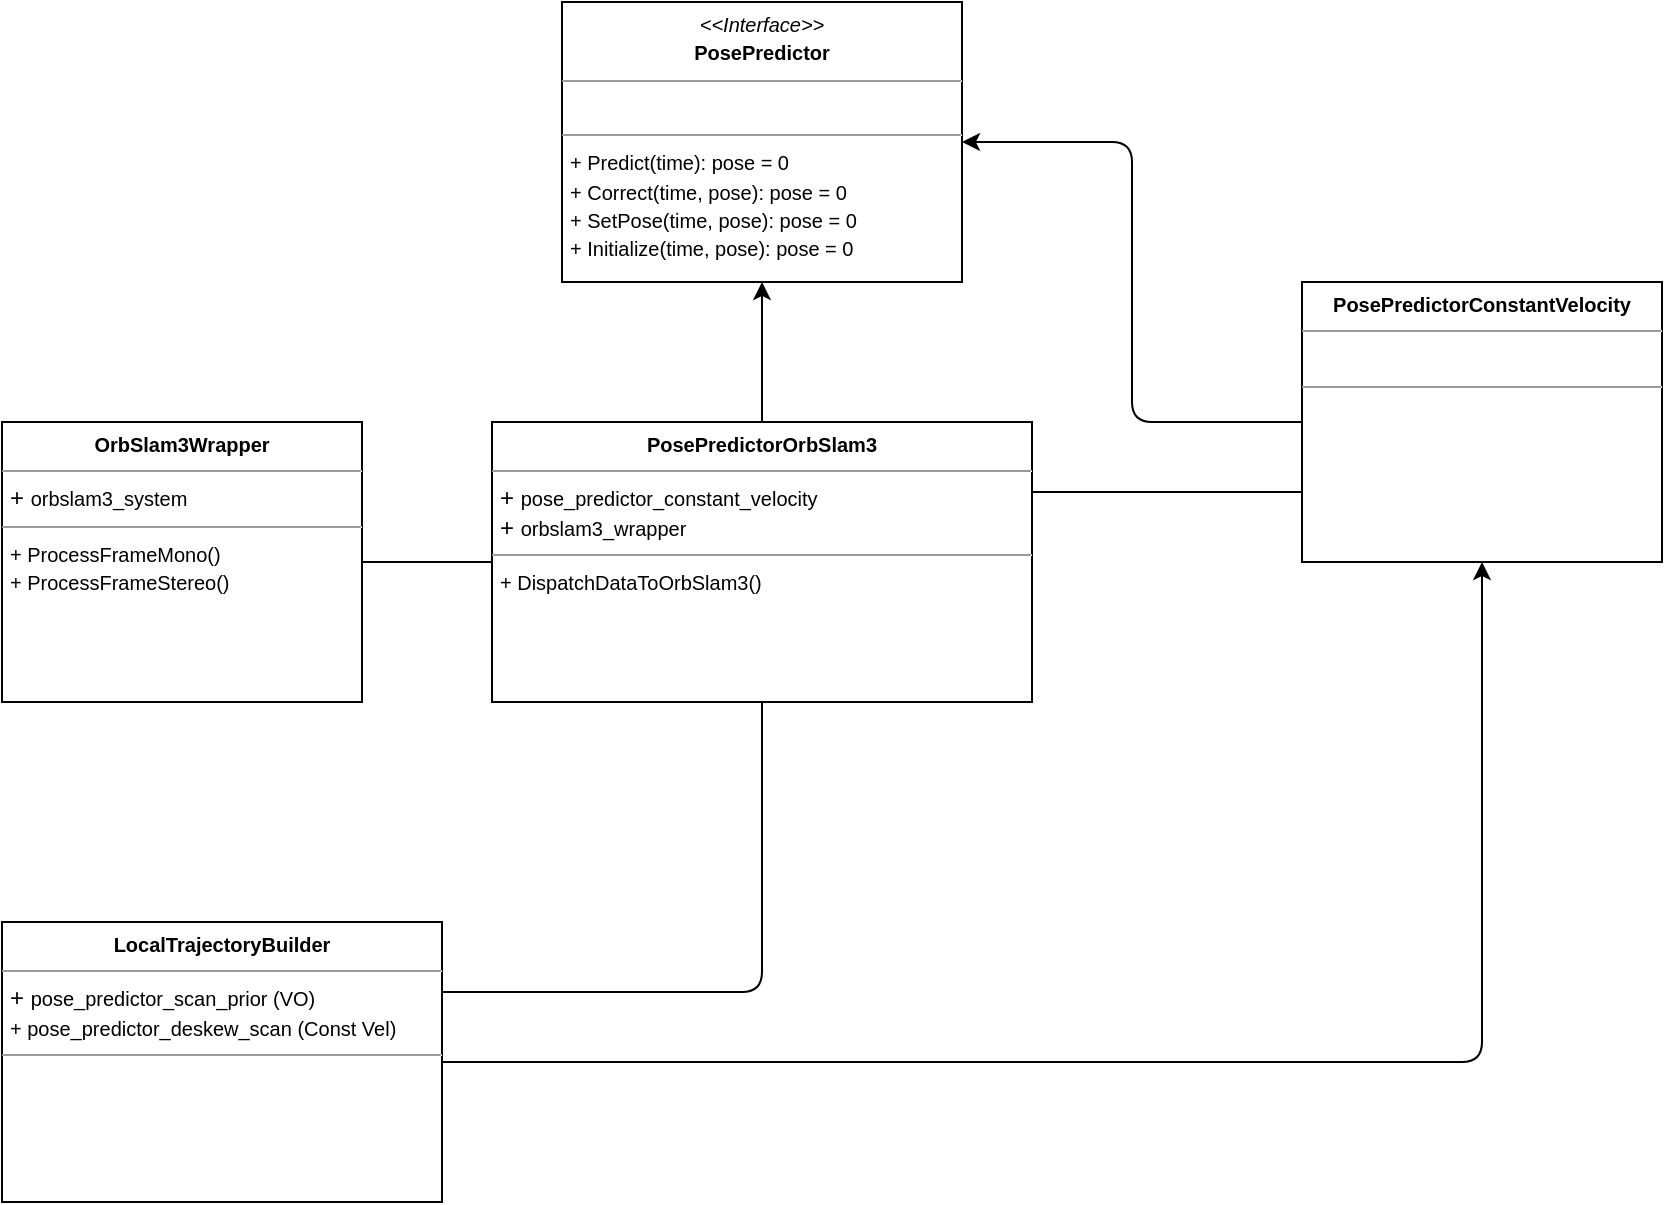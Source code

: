 <mxfile version="22.1.21" type="github">
  <diagram name="Page-1" id="6133507b-19e7-1e82-6fc7-422aa6c4b21f">
    <mxGraphModel dx="1150" dy="653" grid="1" gridSize="10" guides="1" tooltips="1" connect="1" arrows="1" fold="1" page="1" pageScale="1" pageWidth="1100" pageHeight="850" background="none" math="0" shadow="0">
      <root>
        <mxCell id="0" />
        <mxCell id="1" parent="0" />
        <mxCell id="b94bc138ca980ef-1" value="&lt;p style=&quot;margin:0px;margin-top:4px;text-align:center;&quot;&gt;&lt;font style=&quot;font-size: 10px;&quot;&gt;&lt;i&gt;&amp;lt;&amp;lt;Interface&amp;gt;&amp;gt;&lt;/i&gt;&lt;br&gt;&lt;b&gt;PosePredictor&lt;/b&gt;&lt;/font&gt;&lt;/p&gt;&lt;hr size=&quot;1&quot;&gt;&lt;p style=&quot;margin:0px;margin-left:4px;&quot;&gt;&lt;br&gt;&lt;/p&gt;&lt;hr size=&quot;1&quot;&gt;&lt;p style=&quot;margin:0px;margin-left:4px;&quot;&gt;&lt;font style=&quot;font-size: 10px;&quot;&gt;+ Predict(time): pose = 0&lt;br&gt;+ Correct(time, pose): pose = 0&lt;/font&gt;&lt;/p&gt;&lt;p style=&quot;margin:0px;margin-left:4px;&quot;&gt;&lt;font style=&quot;font-size: 10px;&quot;&gt;+ SetPose(time, pose): pose = 0&lt;/font&gt;&lt;/p&gt;&lt;p style=&quot;margin:0px;margin-left:4px;&quot;&gt;&lt;font style=&quot;font-size: 10px;&quot;&gt;+ Initialize(time, pose): pose = 0&lt;/font&gt;&lt;/p&gt;" style="verticalAlign=top;align=left;overflow=fill;fontSize=12;fontFamily=Helvetica;html=1;rounded=0;shadow=0;comic=0;labelBackgroundColor=none;strokeWidth=1" parent="1" vertex="1">
          <mxGeometry x="340" y="40" width="200" height="140" as="geometry" />
        </mxCell>
        <mxCell id="J8Nola8Q2Lbq7s_qgF8a-3" style="edgeStyle=orthogonalEdgeStyle;rounded=1;orthogonalLoop=1;jettySize=auto;html=1;entryX=0.5;entryY=1;entryDx=0;entryDy=0;curved=0;" parent="1" source="J8Nola8Q2Lbq7s_qgF8a-2" target="b94bc138ca980ef-1" edge="1">
          <mxGeometry relative="1" as="geometry" />
        </mxCell>
        <mxCell id="J8Nola8Q2Lbq7s_qgF8a-9" style="edgeStyle=orthogonalEdgeStyle;rounded=1;orthogonalLoop=1;jettySize=auto;html=1;exitX=0.5;exitY=1;exitDx=0;exitDy=0;entryX=1;entryY=0.25;entryDx=0;entryDy=0;endArrow=none;endFill=0;curved=0;" parent="1" source="J8Nola8Q2Lbq7s_qgF8a-2" target="J8Nola8Q2Lbq7s_qgF8a-8" edge="1">
          <mxGeometry relative="1" as="geometry" />
        </mxCell>
        <mxCell id="J8Nola8Q2Lbq7s_qgF8a-2" value="&lt;p style=&quot;margin:0px;margin-top:4px;text-align:center;&quot;&gt;&lt;b&gt;&lt;font style=&quot;font-size: 10px;&quot;&gt;PosePredictorOrbSlam3&lt;/font&gt;&lt;/b&gt;&lt;/p&gt;&lt;hr size=&quot;1&quot;&gt;&lt;p style=&quot;margin:0px;margin-left:4px;&quot;&gt;+ &lt;font style=&quot;font-size: 10px;&quot;&gt;pose_predictor_constant_velocity&lt;/font&gt;&lt;/p&gt;&lt;p style=&quot;margin:0px;margin-left:4px;&quot;&gt;+ &lt;font style=&quot;font-size: 10px;&quot;&gt;orbslam3_wrapper&lt;/font&gt;&lt;/p&gt;&lt;hr size=&quot;1&quot;&gt;&lt;p style=&quot;margin:0px;margin-left:4px;&quot;&gt;&lt;span style=&quot;font-size: 10px;&quot;&gt;+ DispatchDataToOrbSlam3()&lt;/span&gt;&lt;/p&gt;" style="verticalAlign=top;align=left;overflow=fill;fontSize=12;fontFamily=Helvetica;html=1;rounded=0;shadow=0;comic=0;labelBackgroundColor=none;strokeWidth=1" parent="1" vertex="1">
          <mxGeometry x="305" y="250" width="270" height="140" as="geometry" />
        </mxCell>
        <mxCell id="J8Nola8Q2Lbq7s_qgF8a-10" style="edgeStyle=orthogonalEdgeStyle;rounded=1;orthogonalLoop=1;jettySize=auto;html=1;exitX=0;exitY=0.5;exitDx=0;exitDy=0;entryX=1;entryY=0.5;entryDx=0;entryDy=0;curved=0;" parent="1" source="J8Nola8Q2Lbq7s_qgF8a-4" target="b94bc138ca980ef-1" edge="1">
          <mxGeometry relative="1" as="geometry" />
        </mxCell>
        <mxCell id="J8Nola8Q2Lbq7s_qgF8a-13" style="edgeStyle=orthogonalEdgeStyle;rounded=0;orthogonalLoop=1;jettySize=auto;html=1;exitX=0;exitY=0.75;exitDx=0;exitDy=0;entryX=1;entryY=0.25;entryDx=0;entryDy=0;endArrow=none;endFill=0;" parent="1" source="J8Nola8Q2Lbq7s_qgF8a-4" target="J8Nola8Q2Lbq7s_qgF8a-2" edge="1">
          <mxGeometry relative="1" as="geometry" />
        </mxCell>
        <mxCell id="J8Nola8Q2Lbq7s_qgF8a-4" value="&lt;p style=&quot;margin:0px;margin-top:4px;text-align:center;&quot;&gt;&lt;b&gt;&lt;font style=&quot;font-size: 10px;&quot;&gt;PosePredictorConstantVelocity&lt;/font&gt;&lt;/b&gt;&lt;/p&gt;&lt;hr size=&quot;1&quot;&gt;&lt;p style=&quot;margin:0px;margin-left:4px;&quot;&gt;&lt;br&gt;&lt;/p&gt;&lt;hr size=&quot;1&quot;&gt;&lt;p style=&quot;margin:0px;margin-left:4px;&quot;&gt;&lt;br&gt;&lt;/p&gt;" style="verticalAlign=top;align=left;overflow=fill;fontSize=12;fontFamily=Helvetica;html=1;rounded=0;shadow=0;comic=0;labelBackgroundColor=none;strokeWidth=1" parent="1" vertex="1">
          <mxGeometry x="710" y="180" width="180" height="140" as="geometry" />
        </mxCell>
        <mxCell id="J8Nola8Q2Lbq7s_qgF8a-16" style="edgeStyle=orthogonalEdgeStyle;rounded=1;orthogonalLoop=1;jettySize=auto;html=1;exitX=1;exitY=0.5;exitDx=0;exitDy=0;entryX=0.5;entryY=1;entryDx=0;entryDy=0;curved=0;" parent="1" source="J8Nola8Q2Lbq7s_qgF8a-8" target="J8Nola8Q2Lbq7s_qgF8a-4" edge="1">
          <mxGeometry relative="1" as="geometry" />
        </mxCell>
        <mxCell id="J8Nola8Q2Lbq7s_qgF8a-8" value="&lt;p style=&quot;margin:0px;margin-top:4px;text-align:center;&quot;&gt;&lt;b&gt;&lt;font style=&quot;font-size: 10px;&quot;&gt;LocalTrajectoryBuilder&lt;/font&gt;&lt;/b&gt;&lt;/p&gt;&lt;hr size=&quot;1&quot;&gt;&lt;p style=&quot;margin:0px;margin-left:4px;&quot;&gt;+ &lt;font style=&quot;font-size: 10px;&quot;&gt;pose_predictor_scan_prior (VO)&lt;/font&gt;&lt;/p&gt;&lt;p style=&quot;margin:0px;margin-left:4px;&quot;&gt;&lt;font style=&quot;font-size: 10px;&quot;&gt;+ pose_predictor_deskew_scan (Const Vel)&lt;/font&gt;&lt;/p&gt;&lt;hr size=&quot;1&quot;&gt;&lt;p style=&quot;margin:0px;margin-left:4px;&quot;&gt;&lt;br&gt;&lt;/p&gt;" style="verticalAlign=top;align=left;overflow=fill;fontSize=12;fontFamily=Helvetica;html=1;rounded=0;shadow=0;comic=0;labelBackgroundColor=none;strokeWidth=1" parent="1" vertex="1">
          <mxGeometry x="60" y="500" width="220" height="140" as="geometry" />
        </mxCell>
        <mxCell id="jcpm4vScRWjz6ZrZ9lim-1" style="edgeStyle=orthogonalEdgeStyle;rounded=1;orthogonalLoop=1;jettySize=auto;html=1;entryX=0;entryY=0.5;entryDx=0;entryDy=0;endArrow=none;endFill=0;curved=0;" edge="1" parent="1" source="J8Nola8Q2Lbq7s_qgF8a-15" target="J8Nola8Q2Lbq7s_qgF8a-2">
          <mxGeometry relative="1" as="geometry" />
        </mxCell>
        <mxCell id="J8Nola8Q2Lbq7s_qgF8a-15" value="&lt;p style=&quot;margin:0px;margin-top:4px;text-align:center;&quot;&gt;&lt;b&gt;&lt;font style=&quot;font-size: 10px;&quot;&gt;OrbSlam3Wrapper&lt;/font&gt;&lt;/b&gt;&lt;/p&gt;&lt;hr size=&quot;1&quot;&gt;&lt;p style=&quot;margin:0px;margin-left:4px;&quot;&gt;+ &lt;font style=&quot;font-size: 10px;&quot;&gt;orbslam3_system&lt;/font&gt;&lt;/p&gt;&lt;hr size=&quot;1&quot;&gt;&lt;p style=&quot;margin:0px;margin-left:4px;&quot;&gt;&lt;font style=&quot;font-size: 10px;&quot;&gt;+ ProcessFrameMono()&lt;/font&gt;&lt;/p&gt;&lt;p style=&quot;margin:0px;margin-left:4px;&quot;&gt;&lt;font style=&quot;font-size: 10px;&quot;&gt;+ ProcessFrameStereo()&lt;/font&gt;&lt;/p&gt;" style="verticalAlign=top;align=left;overflow=fill;fontSize=12;fontFamily=Helvetica;html=1;rounded=0;shadow=0;comic=0;labelBackgroundColor=none;strokeWidth=1" parent="1" vertex="1">
          <mxGeometry x="60" y="250" width="180" height="140" as="geometry" />
        </mxCell>
      </root>
    </mxGraphModel>
  </diagram>
</mxfile>
